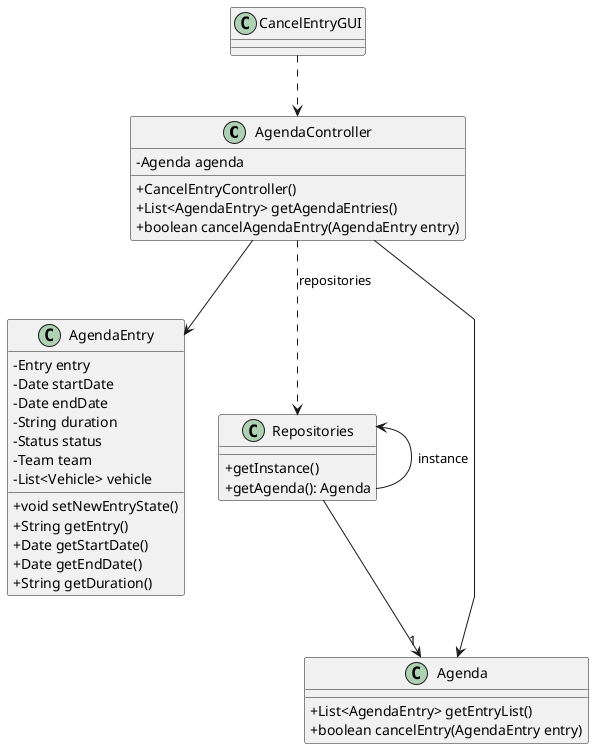 @startuml
'https://plantuml.com/sequence-diagram

autonumber

@startuml
'skinparam monochrome true
skinparam packageStyle rectangle
skinparam shadowing false
skinparam linetype polyline
'skinparam linetype ortho
skinparam classAttributeIconSize 0

AgendaController --> AgendaEntry
AgendaController ..> Repositories : repositories
AgendaController --> Agenda
CancelEntryGUI ..> AgendaController
Repositories --> "1" Agenda
Repositories <-- Repositories : instance

class AgendaController {
    -Agenda agenda
    +CancelEntryController()
    +List<AgendaEntry> getAgendaEntries()
    +boolean cancelAgendaEntry(AgendaEntry entry)
}

class AgendaEntry {
    -Entry entry
    -Date startDate
    -Date endDate
    -String duration
    -Status status
    -Team team
    -List<Vehicle> vehicle
    +void setNewEntryState()
    +String getEntry()
    +Date getStartDate()
    +Date getEndDate()
    +String getDuration()
}

class Agenda {
    +List<AgendaEntry> getEntryList()
    +boolean cancelEntry(AgendaEntry entry)
}

class CancelEntryGUI {
}

class Repositories {
    +getInstance()
    +getAgenda(): Agenda
}

@enduml